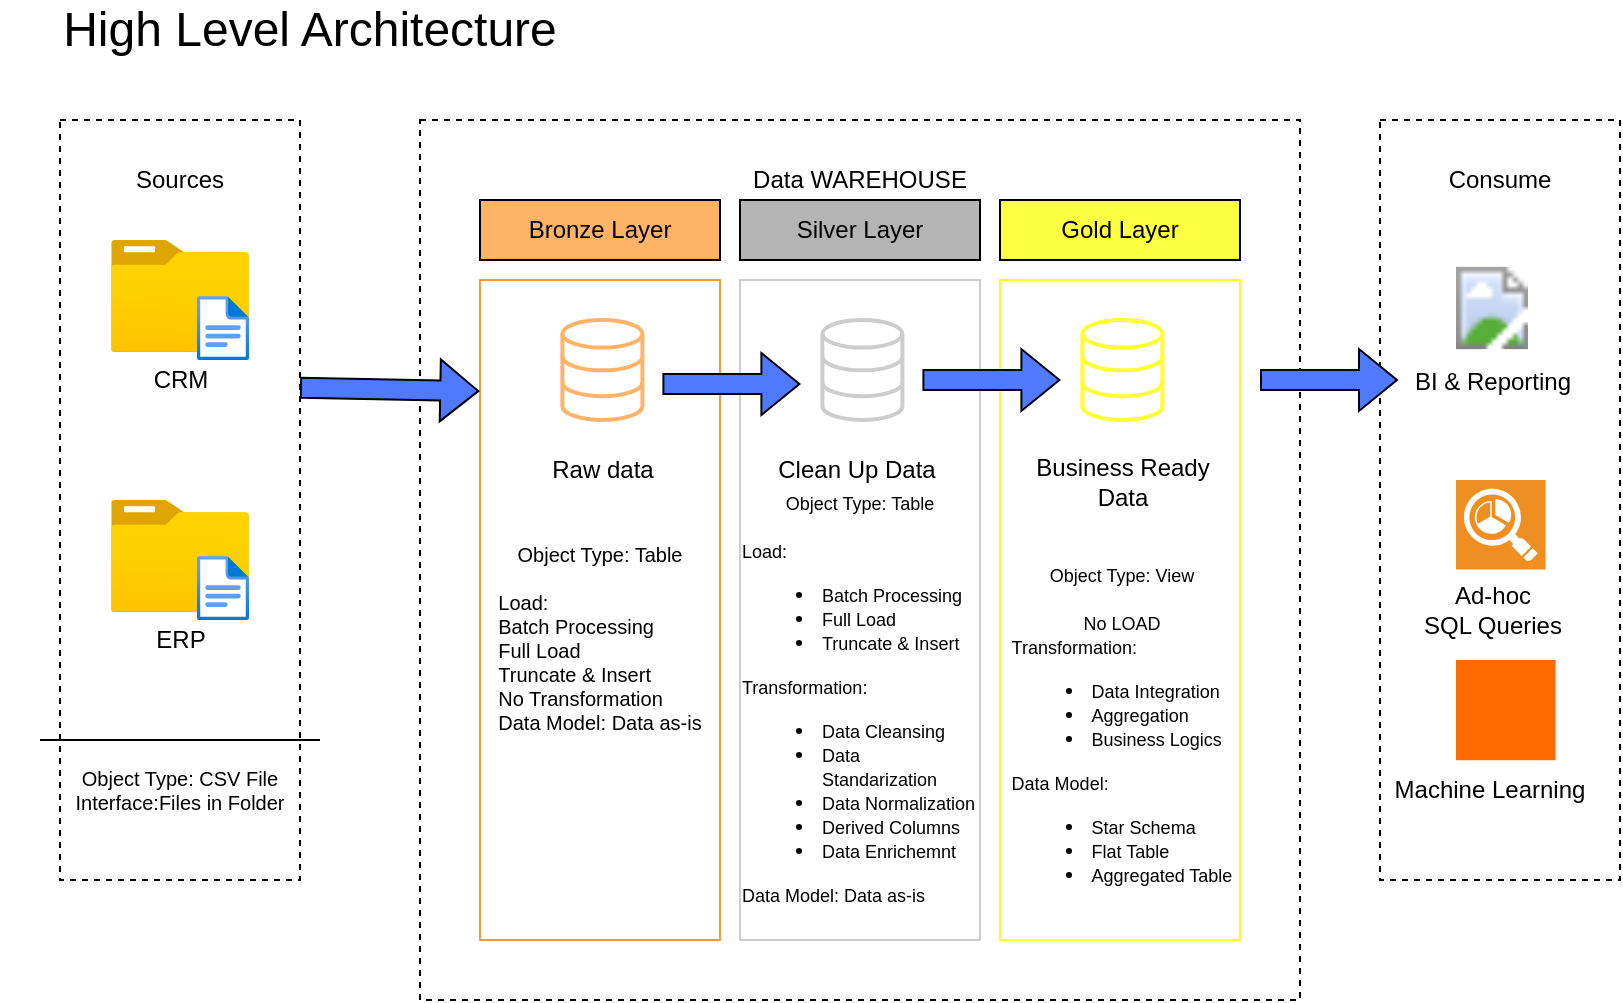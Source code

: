 <mxfile version="26.1.1">
  <diagram name="Page-1" id="tzbTPv_mo_dzIEEhzvNw">
    <mxGraphModel dx="1050" dy="557" grid="1" gridSize="10" guides="1" tooltips="1" connect="1" arrows="1" fold="1" page="1" pageScale="1" pageWidth="850" pageHeight="1100" math="0" shadow="0">
      <root>
        <mxCell id="0" />
        <mxCell id="1" parent="0" />
        <mxCell id="KzALQ_EzHr8WOCT2dRUy-1" value="&lt;font style=&quot;font-size: 24px;&quot;&gt;High Level Architecture&lt;/font&gt;" style="text;strokeColor=none;align=center;fillColor=none;html=1;verticalAlign=middle;whiteSpace=wrap;rounded=0;" parent="1" vertex="1">
          <mxGeometry x="30" y="20" width="310" height="30" as="geometry" />
        </mxCell>
        <mxCell id="KzALQ_EzHr8WOCT2dRUy-2" value="" style="rounded=0;whiteSpace=wrap;html=1;fillColor=none;strokeColor=default;dashed=1;" parent="1" vertex="1">
          <mxGeometry x="60" y="80" width="120" height="380" as="geometry" />
        </mxCell>
        <mxCell id="KzALQ_EzHr8WOCT2dRUy-3" value="Sources" style="rounded=0;whiteSpace=wrap;html=1;strokeColor=none;fillColor=none;" parent="1" vertex="1">
          <mxGeometry x="60" y="80" width="120" height="60" as="geometry" />
        </mxCell>
        <mxCell id="KzALQ_EzHr8WOCT2dRUy-4" value="" style="rounded=0;whiteSpace=wrap;html=1;fillColor=none;strokeColor=default;dashed=1;" parent="1" vertex="1">
          <mxGeometry x="240" y="80" width="440" height="440" as="geometry" />
        </mxCell>
        <mxCell id="KzALQ_EzHr8WOCT2dRUy-5" value="Data WAREHOUSE" style="rounded=0;whiteSpace=wrap;html=1;strokeColor=none;fillColor=none;" parent="1" vertex="1">
          <mxGeometry x="240" y="80" width="440" height="60" as="geometry" />
        </mxCell>
        <mxCell id="KzALQ_EzHr8WOCT2dRUy-6" value="" style="rounded=0;whiteSpace=wrap;html=1;fillColor=none;strokeColor=default;dashed=1;" parent="1" vertex="1">
          <mxGeometry x="720" y="80" width="120" height="380" as="geometry" />
        </mxCell>
        <mxCell id="KzALQ_EzHr8WOCT2dRUy-7" value="Consume" style="rounded=0;whiteSpace=wrap;html=1;strokeColor=none;fillColor=none;" parent="1" vertex="1">
          <mxGeometry x="720" y="80" width="120" height="60" as="geometry" />
        </mxCell>
        <mxCell id="KzALQ_EzHr8WOCT2dRUy-8" value="Bronze Layer" style="rounded=0;whiteSpace=wrap;html=1;fillColor=#FFB366;" parent="1" vertex="1">
          <mxGeometry x="270" y="120" width="120" height="30" as="geometry" />
        </mxCell>
        <mxCell id="KzALQ_EzHr8WOCT2dRUy-10" value="Silver Layer" style="rounded=0;whiteSpace=wrap;html=1;fillColor=#B4B4B4;" parent="1" vertex="1">
          <mxGeometry x="400" y="120" width="120" height="30" as="geometry" />
        </mxCell>
        <mxCell id="KzALQ_EzHr8WOCT2dRUy-11" value="Gold Layer" style="rounded=0;whiteSpace=wrap;html=1;fillColor=#FDFF42;" parent="1" vertex="1">
          <mxGeometry x="530" y="120" width="120" height="30" as="geometry" />
        </mxCell>
        <mxCell id="KzALQ_EzHr8WOCT2dRUy-12" value="" style="rounded=0;whiteSpace=wrap;html=1;fillColor=none;strokeColor=#FF9933;" parent="1" vertex="1">
          <mxGeometry x="270" y="160" width="120" height="330" as="geometry" />
        </mxCell>
        <mxCell id="KzALQ_EzHr8WOCT2dRUy-13" value="" style="rounded=0;whiteSpace=wrap;html=1;fillColor=none;strokeColor=#CDCDCD;" parent="1" vertex="1">
          <mxGeometry x="400" y="160" width="120" height="330" as="geometry" />
        </mxCell>
        <mxCell id="KzALQ_EzHr8WOCT2dRUy-14" value="" style="rounded=0;whiteSpace=wrap;html=1;fillColor=none;strokeColor=#F7FF20;" parent="1" vertex="1">
          <mxGeometry x="530" y="160" width="120" height="330" as="geometry" />
        </mxCell>
        <mxCell id="KzALQ_EzHr8WOCT2dRUy-15" value="CRM" style="image;aspect=fixed;html=1;points=[];align=center;fontSize=12;image=img/lib/azure2/general/Folder_Blank.svg;" parent="1" vertex="1">
          <mxGeometry x="85.5" y="140" width="69" height="56.0" as="geometry" />
        </mxCell>
        <mxCell id="KzALQ_EzHr8WOCT2dRUy-16" value="" style="image;aspect=fixed;html=1;points=[];align=center;fontSize=12;image=img/lib/azure2/general/File.svg;" parent="1" vertex="1">
          <mxGeometry x="128.5" y="168" width="26" height="32.04" as="geometry" />
        </mxCell>
        <mxCell id="KzALQ_EzHr8WOCT2dRUy-17" value="ERP" style="image;aspect=fixed;html=1;points=[];align=center;fontSize=12;image=img/lib/azure2/general/Folder_Blank.svg;" parent="1" vertex="1">
          <mxGeometry x="85.5" y="270" width="69" height="56.0" as="geometry" />
        </mxCell>
        <mxCell id="KzALQ_EzHr8WOCT2dRUy-18" value="" style="image;aspect=fixed;html=1;points=[];align=center;fontSize=12;image=img/lib/azure2/general/File.svg;" parent="1" vertex="1">
          <mxGeometry x="128.5" y="298" width="26" height="32.04" as="geometry" />
        </mxCell>
        <mxCell id="KzALQ_EzHr8WOCT2dRUy-19" value="" style="endArrow=none;html=1;rounded=0;" parent="1" edge="1">
          <mxGeometry width="50" height="50" relative="1" as="geometry">
            <mxPoint x="50" y="390" as="sourcePoint" />
            <mxPoint x="190" y="390" as="targetPoint" />
          </mxGeometry>
        </mxCell>
        <mxCell id="KzALQ_EzHr8WOCT2dRUy-20" value="Object Type: CSV File&lt;br&gt;Interface:Files in Folder" style="text;strokeColor=none;align=center;fillColor=none;html=1;verticalAlign=middle;whiteSpace=wrap;rounded=0;fontSize=10;" parent="1" vertex="1">
          <mxGeometry x="45" y="400" width="150" height="30" as="geometry" />
        </mxCell>
        <mxCell id="KzALQ_EzHr8WOCT2dRUy-21" value="" style="html=1;verticalLabelPosition=bottom;align=center;labelBackgroundColor=#ffffff;verticalAlign=top;strokeWidth=2;strokeColor=#FFB366;shadow=0;dashed=0;shape=mxgraph.ios7.icons.data;fontColor=#000000;" parent="1" vertex="1">
          <mxGeometry x="311.2" y="180" width="40" height="50" as="geometry" />
        </mxCell>
        <mxCell id="KzALQ_EzHr8WOCT2dRUy-22" value="" style="html=1;verticalLabelPosition=bottom;align=center;labelBackgroundColor=#ffffff;verticalAlign=top;strokeWidth=2;strokeColor=#CDCDCD;shadow=0;dashed=0;shape=mxgraph.ios7.icons.data;fontColor=#000000;" parent="1" vertex="1">
          <mxGeometry x="441.2" y="180" width="40" height="50" as="geometry" />
        </mxCell>
        <mxCell id="KzALQ_EzHr8WOCT2dRUy-23" value="" style="html=1;verticalLabelPosition=bottom;align=center;labelBackgroundColor=#ffffff;verticalAlign=top;strokeWidth=2;strokeColor=#FDFF32;shadow=0;dashed=0;shape=mxgraph.ios7.icons.data;fontColor=#000000;" parent="1" vertex="1">
          <mxGeometry x="571.2" y="180" width="40" height="50" as="geometry" />
        </mxCell>
        <mxCell id="KzALQ_EzHr8WOCT2dRUy-24" value="" style="shape=flexArrow;endArrow=classic;html=1;rounded=0;exitX=0.99;exitY=0.484;exitDx=0;exitDy=0;entryX=-0.013;entryY=0.364;entryDx=0;entryDy=0;entryPerimeter=0;exitPerimeter=0;fillColor=#4F7AFF;" parent="1" edge="1">
          <mxGeometry width="50" height="50" relative="1" as="geometry">
            <mxPoint x="180.0" y="213.92" as="sourcePoint" />
            <mxPoint x="269.64" y="215.56" as="targetPoint" />
          </mxGeometry>
        </mxCell>
        <mxCell id="KzALQ_EzHr8WOCT2dRUy-25" value="" style="shape=flexArrow;endArrow=classic;html=1;rounded=0;entryX=-0.013;entryY=0.364;entryDx=0;entryDy=0;entryPerimeter=0;fillColor=#4F7AFF;" parent="1" edge="1">
          <mxGeometry width="50" height="50" relative="1" as="geometry">
            <mxPoint x="361.2" y="212" as="sourcePoint" />
            <mxPoint x="430.2" y="212" as="targetPoint" />
          </mxGeometry>
        </mxCell>
        <mxCell id="KzALQ_EzHr8WOCT2dRUy-27" value="" style="shape=flexArrow;endArrow=classic;html=1;rounded=0;entryX=-0.013;entryY=0.364;entryDx=0;entryDy=0;entryPerimeter=0;fillColor=#4F7AFF;" parent="1" edge="1">
          <mxGeometry width="50" height="50" relative="1" as="geometry">
            <mxPoint x="491.2" y="210" as="sourcePoint" />
            <mxPoint x="560.2" y="210" as="targetPoint" />
          </mxGeometry>
        </mxCell>
        <mxCell id="KzALQ_EzHr8WOCT2dRUy-28" value="Clean Up Data" style="text;strokeColor=none;align=center;fillColor=none;html=1;verticalAlign=middle;whiteSpace=wrap;rounded=0;" parent="1" vertex="1">
          <mxGeometry x="411.2" y="240" width="95" height="30" as="geometry" />
        </mxCell>
        <mxCell id="KzALQ_EzHr8WOCT2dRUy-29" value="Raw data" style="text;strokeColor=none;align=center;fillColor=none;html=1;verticalAlign=middle;whiteSpace=wrap;rounded=0;" parent="1" vertex="1">
          <mxGeometry x="283.7" y="240" width="95" height="30" as="geometry" />
        </mxCell>
        <mxCell id="KzALQ_EzHr8WOCT2dRUy-31" value="Business Ready&lt;br&gt;Data" style="text;strokeColor=none;align=center;fillColor=none;html=1;verticalAlign=middle;whiteSpace=wrap;rounded=0;" parent="1" vertex="1">
          <mxGeometry x="543.7" y="246" width="95" height="30" as="geometry" />
        </mxCell>
        <mxCell id="KzALQ_EzHr8WOCT2dRUy-32" value="&lt;div&gt;Object Type: Table&lt;/div&gt;&lt;div&gt;&lt;br&gt;&lt;/div&gt;&lt;div align=&quot;left&quot;&gt;Load:&lt;/div&gt;&lt;div align=&quot;left&quot;&gt;Batch Processing&lt;/div&gt;&lt;div align=&quot;left&quot;&gt;Full Load&lt;/div&gt;&lt;div align=&quot;left&quot;&gt;Truncate &amp;amp; Insert&lt;/div&gt;&lt;div align=&quot;left&quot;&gt;No Transformation&lt;/div&gt;&lt;div align=&quot;left&quot;&gt;Data Model: Data as-is&lt;/div&gt;&lt;div&gt;&lt;br&gt;&lt;/div&gt;" style="text;strokeColor=none;align=center;fillColor=none;html=1;verticalAlign=middle;whiteSpace=wrap;rounded=0;fontSize=10;" parent="1" vertex="1">
          <mxGeometry x="255" y="240" width="150" height="210" as="geometry" />
        </mxCell>
        <mxCell id="KzALQ_EzHr8WOCT2dRUy-33" value="&lt;div&gt;&lt;font style=&quot;font-size: 9px;&quot;&gt;Object Type: Table&lt;/font&gt;&lt;/div&gt;&lt;div&gt;&lt;font style=&quot;font-size: 9px;&quot;&gt;&lt;br&gt;&lt;/font&gt;&lt;/div&gt;&lt;div align=&quot;left&quot;&gt;&lt;font style=&quot;font-size: 9px;&quot;&gt;Load:&lt;/font&gt;&lt;/div&gt;&lt;ul&gt;&lt;li align=&quot;left&quot;&gt;&lt;font style=&quot;font-size: 9px;&quot;&gt;Batch Processing&lt;/font&gt;&lt;/li&gt;&lt;li align=&quot;left&quot;&gt;&lt;font style=&quot;font-size: 9px;&quot;&gt;Full Load&lt;/font&gt;&lt;/li&gt;&lt;li align=&quot;left&quot;&gt;&lt;font style=&quot;font-size: 9px;&quot;&gt;Truncate &amp;amp; Insert&lt;/font&gt;&lt;/li&gt;&lt;/ul&gt;&lt;div align=&quot;left&quot;&gt;&lt;font style=&quot;font-size: 9px;&quot;&gt;Transformation:&lt;/font&gt;&lt;/div&gt;&lt;ul&gt;&lt;li align=&quot;left&quot;&gt;&lt;font style=&quot;font-size: 9px;&quot;&gt;Data Cleansing&lt;/font&gt;&lt;/li&gt;&lt;li align=&quot;left&quot;&gt;&lt;font style=&quot;font-size: 9px;&quot;&gt;Data Standarization&lt;/font&gt;&lt;/li&gt;&lt;li align=&quot;left&quot;&gt;&lt;font style=&quot;font-size: 9px;&quot;&gt;Data Normalization&lt;/font&gt;&lt;/li&gt;&lt;li align=&quot;left&quot;&gt;&lt;font style=&quot;font-size: 9px;&quot;&gt;Derived Columns&lt;/font&gt;&lt;/li&gt;&lt;li align=&quot;left&quot;&gt;&lt;font style=&quot;font-size: 9px;&quot;&gt;Data Enrichemnt&lt;/font&gt;&lt;/li&gt;&lt;/ul&gt;&lt;div align=&quot;left&quot;&gt;&lt;font style=&quot;font-size: 9px;&quot;&gt;Data Model: Data as-is&lt;/font&gt;&lt;/div&gt;&lt;div&gt;&lt;font style=&quot;font-size: 9px;&quot;&gt;&lt;br&gt;&lt;/font&gt;&lt;/div&gt;" style="text;strokeColor=none;align=center;fillColor=none;html=1;verticalAlign=middle;whiteSpace=wrap;rounded=0;fontSize=10;" parent="1" vertex="1">
          <mxGeometry x="400" y="280" width="120" height="190" as="geometry" />
        </mxCell>
        <mxCell id="KzALQ_EzHr8WOCT2dRUy-37" value="&lt;div&gt;&lt;font style=&quot;font-size: 9px;&quot;&gt;Object Type: View&lt;/font&gt;&lt;/div&gt;&lt;div&gt;&lt;font style=&quot;font-size: 9px;&quot;&gt;&lt;br&gt;&lt;/font&gt;&lt;/div&gt;&lt;div&gt;&lt;font style=&quot;font-size: 9px;&quot;&gt;No LOAD&lt;/font&gt;&lt;/div&gt;&lt;div align=&quot;left&quot;&gt;&lt;font style=&quot;font-size: 9px;&quot;&gt;Transformation:&lt;/font&gt;&lt;/div&gt;&lt;ul&gt;&lt;li align=&quot;left&quot;&gt;&lt;font style=&quot;font-size: 9px;&quot;&gt;Data Integration&lt;/font&gt;&lt;/li&gt;&lt;li align=&quot;left&quot;&gt;&lt;font style=&quot;font-size: 9px;&quot;&gt;Aggregation&lt;/font&gt;&lt;/li&gt;&lt;li align=&quot;left&quot;&gt;&lt;font style=&quot;font-size: 9px;&quot;&gt;Business Logics&lt;/font&gt;&lt;/li&gt;&lt;/ul&gt;&lt;div align=&quot;left&quot;&gt;&lt;font style=&quot;font-size: 9px;&quot;&gt;Data Model:&amp;nbsp;&lt;/font&gt;&lt;/div&gt;&lt;div align=&quot;left&quot;&gt;&lt;ul&gt;&lt;li&gt;&lt;font style=&quot;font-size: 9px;&quot;&gt;Star Schema&lt;/font&gt;&lt;/li&gt;&lt;li&gt;&lt;font style=&quot;font-size: 9px;&quot;&gt;Flat Table&lt;/font&gt;&lt;/li&gt;&lt;li&gt;&lt;font style=&quot;font-size: 9px;&quot;&gt;Aggregated Table&lt;/font&gt;&lt;/li&gt;&lt;/ul&gt;&lt;/div&gt;&lt;div&gt;&lt;font style=&quot;font-size: 9px;&quot;&gt;&lt;br&gt;&lt;/font&gt;&lt;/div&gt;" style="text;strokeColor=none;align=center;fillColor=none;html=1;verticalAlign=middle;whiteSpace=wrap;rounded=0;fontSize=10;" parent="1" vertex="1">
          <mxGeometry x="531.2" y="298" width="120" height="190" as="geometry" />
        </mxCell>
        <mxCell id="KzALQ_EzHr8WOCT2dRUy-38" value="" style="shape=flexArrow;endArrow=classic;html=1;rounded=0;entryX=-0.013;entryY=0.364;entryDx=0;entryDy=0;entryPerimeter=0;fillColor=#4F7AFF;" parent="1" edge="1">
          <mxGeometry width="50" height="50" relative="1" as="geometry">
            <mxPoint x="660" y="210" as="sourcePoint" />
            <mxPoint x="729" y="210" as="targetPoint" />
          </mxGeometry>
        </mxCell>
        <mxCell id="KzALQ_EzHr8WOCT2dRUy-39" value="" style="image;aspect=fixed;html=1;points=[];align=center;fontSize=12;image=img/lib/azure2/power_platform/PowerBI.svg;" parent="1" vertex="1">
          <mxGeometry x="758" y="150" width="36" height="48" as="geometry" />
        </mxCell>
        <mxCell id="KzALQ_EzHr8WOCT2dRUy-40" value="" style="shadow=0;dashed=0;html=1;strokeColor=none;fillColor=#EF8F21;labelPosition=center;verticalLabelPosition=bottom;verticalAlign=top;align=center;outlineConnect=0;shape=mxgraph.veeam.reporting;" parent="1" vertex="1">
          <mxGeometry x="758" y="260" width="44.8" height="44.8" as="geometry" />
        </mxCell>
        <mxCell id="KzALQ_EzHr8WOCT2dRUy-41" value="" style="points=[];aspect=fixed;html=1;align=center;shadow=0;dashed=0;fillColor=#FF6A00;strokeColor=none;shape=mxgraph.alibaba_cloud.machine_learning;" parent="1" vertex="1">
          <mxGeometry x="758" y="350" width="49.8" height="50.1" as="geometry" />
        </mxCell>
        <mxCell id="KzALQ_EzHr8WOCT2dRUy-42" value="BI &amp;amp; Reporting" style="text;strokeColor=none;align=center;fillColor=none;html=1;verticalAlign=middle;whiteSpace=wrap;rounded=0;" parent="1" vertex="1">
          <mxGeometry x="728.5" y="196" width="95" height="30" as="geometry" />
        </mxCell>
        <mxCell id="KzALQ_EzHr8WOCT2dRUy-43" value="&lt;div&gt;Ad-hoc&lt;/div&gt;&lt;div&gt;SQL Queries&lt;/div&gt;" style="text;strokeColor=none;align=center;fillColor=none;html=1;verticalAlign=middle;whiteSpace=wrap;rounded=0;" parent="1" vertex="1">
          <mxGeometry x="728.5" y="310" width="95" height="30" as="geometry" />
        </mxCell>
        <mxCell id="KzALQ_EzHr8WOCT2dRUy-44" value="&lt;div&gt;Machine Learning&lt;/div&gt;" style="text;strokeColor=none;align=center;fillColor=none;html=1;verticalAlign=middle;whiteSpace=wrap;rounded=0;" parent="1" vertex="1">
          <mxGeometry x="720" y="400.1" width="110.4" height="30" as="geometry" />
        </mxCell>
      </root>
    </mxGraphModel>
  </diagram>
</mxfile>

